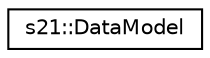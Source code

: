 digraph "Graphical Class Hierarchy"
{
 // LATEX_PDF_SIZE
  edge [fontname="Helvetica",fontsize="10",labelfontname="Helvetica",labelfontsize="10"];
  node [fontname="Helvetica",fontsize="10",shape=record];
  rankdir="LR";
  Node0 [label="s21::DataModel",height=0.2,width=0.4,color="black", fillcolor="white", style="filled",URL="$d2/d66/classs21_1_1DataModel.html",tooltip="The DataModel class represents the data model of the application."];
}
